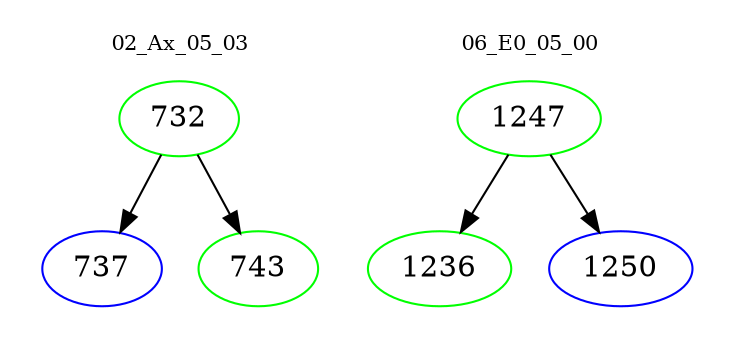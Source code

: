 digraph{
subgraph cluster_0 {
color = white
label = "02_Ax_05_03";
fontsize=10;
T0_732 [label="732", color="green"]
T0_732 -> T0_737 [color="black"]
T0_737 [label="737", color="blue"]
T0_732 -> T0_743 [color="black"]
T0_743 [label="743", color="green"]
}
subgraph cluster_1 {
color = white
label = "06_E0_05_00";
fontsize=10;
T1_1247 [label="1247", color="green"]
T1_1247 -> T1_1236 [color="black"]
T1_1236 [label="1236", color="green"]
T1_1247 -> T1_1250 [color="black"]
T1_1250 [label="1250", color="blue"]
}
}
